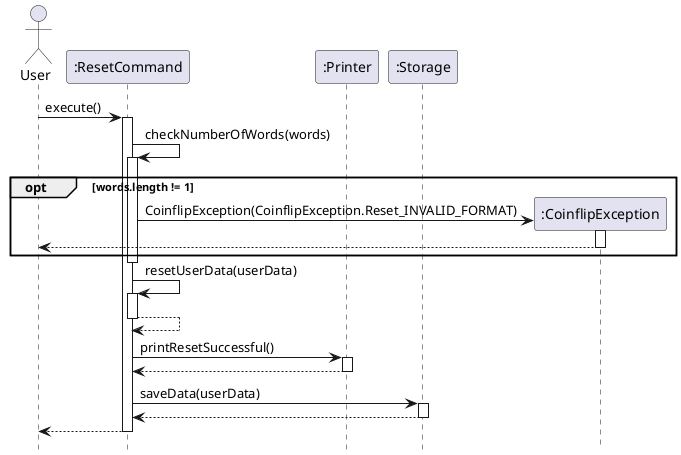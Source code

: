 @startuml
actor User as User
hide footbox
participant ResetCommand as ":ResetCommand"
participant Printer as ":Printer"
participant Storage as ":Storage"
participant CoinflipException as ":CoinflipException"

User -> ResetCommand: execute()
activate ResetCommand


ResetCommand -> ResetCommand: checkNumberOfWords(words)
activate ResetCommand
opt words.length != 1
create CoinflipException
ResetCommand -> CoinflipException : CoinflipException(CoinflipException.Reset_INVALID_FORMAT)
activate CoinflipException
CoinflipException --> User
deactivate CoinflipException
end
deactivate ResetCommand
ResetCommand -> ResetCommand: resetUserData(userData)
activate ResetCommand
ResetCommand --> ResetCommand
deactivate ResetCommand

ResetCommand -> Printer: printResetSuccessful()
activate Printer
Printer --> ResetCommand
deactivate Printer

ResetCommand -> Storage: saveData(userData)
activate Storage
Storage --> ResetCommand
deactivate Storage

ResetCommand --> User
deactivate ResetCommand
@enduml
